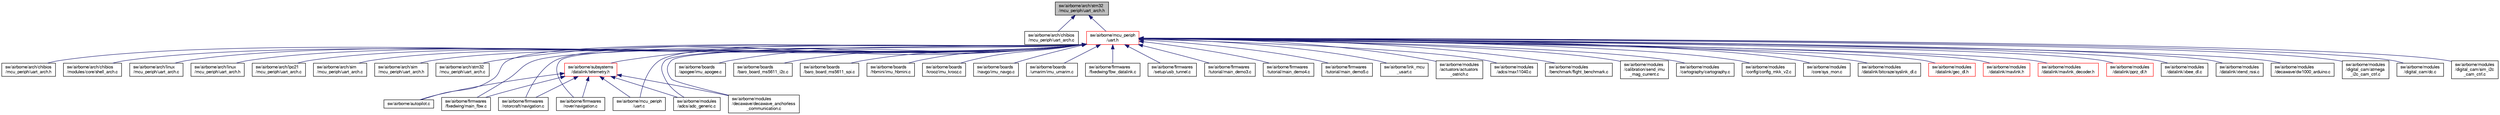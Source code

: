 digraph "sw/airborne/arch/stm32/mcu_periph/uart_arch.h"
{
  edge [fontname="FreeSans",fontsize="10",labelfontname="FreeSans",labelfontsize="10"];
  node [fontname="FreeSans",fontsize="10",shape=record];
  Node1 [label="sw/airborne/arch/stm32\l/mcu_periph/uart_arch.h",height=0.2,width=0.4,color="black", fillcolor="grey75", style="filled", fontcolor="black"];
  Node1 -> Node2 [dir="back",color="midnightblue",fontsize="10",style="solid",fontname="FreeSans"];
  Node2 [label="sw/airborne/arch/chibios\l/mcu_periph/uart_arch.c",height=0.2,width=0.4,color="black", fillcolor="white", style="filled",URL="$chibios_2mcu__periph_2uart__arch_8c.html",tooltip="UART/Serial driver implementation for ChibiOS arch. "];
  Node1 -> Node3 [dir="back",color="midnightblue",fontsize="10",style="solid",fontname="FreeSans"];
  Node3 [label="sw/airborne/mcu_periph\l/uart.h",height=0.2,width=0.4,color="red", fillcolor="white", style="filled",URL="$uart_8h.html",tooltip="arch independent UART (Universal Asynchronous Receiver/Transmitter) API "];
  Node3 -> Node4 [dir="back",color="midnightblue",fontsize="10",style="solid",fontname="FreeSans"];
  Node4 [label="sw/airborne/arch/chibios\l/mcu_periph/uart_arch.h",height=0.2,width=0.4,color="black", fillcolor="white", style="filled",URL="$chibios_2mcu__periph_2uart__arch_8h.html",tooltip="UART/Serial driver implementation for ChibiOS arch. "];
  Node3 -> Node5 [dir="back",color="midnightblue",fontsize="10",style="solid",fontname="FreeSans"];
  Node5 [label="sw/airborne/arch/chibios\l/modules/core/shell_arch.c",height=0.2,width=0.4,color="black", fillcolor="white", style="filled",URL="$shell__arch_8c.html"];
  Node3 -> Node6 [dir="back",color="midnightblue",fontsize="10",style="solid",fontname="FreeSans"];
  Node6 [label="sw/airborne/arch/linux\l/mcu_periph/uart_arch.c",height=0.2,width=0.4,color="black", fillcolor="white", style="filled",URL="$linux_2mcu__periph_2uart__arch_8c.html",tooltip="linux uart handling "];
  Node3 -> Node7 [dir="back",color="midnightblue",fontsize="10",style="solid",fontname="FreeSans"];
  Node7 [label="sw/airborne/arch/linux\l/mcu_periph/uart_arch.h",height=0.2,width=0.4,color="black", fillcolor="white", style="filled",URL="$linux_2mcu__periph_2uart__arch_8h.html",tooltip="linux uart handling "];
  Node3 -> Node8 [dir="back",color="midnightblue",fontsize="10",style="solid",fontname="FreeSans"];
  Node8 [label="sw/airborne/arch/lpc21\l/mcu_periph/uart_arch.c",height=0.2,width=0.4,color="black", fillcolor="white", style="filled",URL="$lpc21_2mcu__periph_2uart__arch_8c.html",tooltip="Handling of UART hardware for lpc21xx. "];
  Node3 -> Node9 [dir="back",color="midnightblue",fontsize="10",style="solid",fontname="FreeSans"];
  Node9 [label="sw/airborne/arch/sim\l/mcu_periph/uart_arch.c",height=0.2,width=0.4,color="black", fillcolor="white", style="filled",URL="$sim_2mcu__periph_2uart__arch_8c.html"];
  Node3 -> Node10 [dir="back",color="midnightblue",fontsize="10",style="solid",fontname="FreeSans"];
  Node10 [label="sw/airborne/arch/sim\l/mcu_periph/uart_arch.h",height=0.2,width=0.4,color="black", fillcolor="white", style="filled",URL="$sim_2mcu__periph_2uart__arch_8h.html"];
  Node3 -> Node11 [dir="back",color="midnightblue",fontsize="10",style="solid",fontname="FreeSans"];
  Node11 [label="sw/airborne/arch/stm32\l/mcu_periph/uart_arch.c",height=0.2,width=0.4,color="black", fillcolor="white", style="filled",URL="$stm32_2mcu__periph_2uart__arch_8c.html",tooltip="Handling of UART hardware for STM32. "];
  Node3 -> Node12 [dir="back",color="midnightblue",fontsize="10",style="solid",fontname="FreeSans"];
  Node12 [label="sw/airborne/autopilot.c",height=0.2,width=0.4,color="black", fillcolor="white", style="filled",URL="$autopilot_8c.html",tooltip="Core autopilot interface common to all firmwares. "];
  Node3 -> Node13 [dir="back",color="midnightblue",fontsize="10",style="solid",fontname="FreeSans"];
  Node13 [label="sw/airborne/subsystems\l/datalink/telemetry.h",height=0.2,width=0.4,color="red", fillcolor="white", style="filled",URL="$telemetry_8h.html",tooltip="Periodic telemetry system header (includes downlink utility and generated code). "];
  Node13 -> Node12 [dir="back",color="midnightblue",fontsize="10",style="solid",fontname="FreeSans"];
  Node13 -> Node14 [dir="back",color="midnightblue",fontsize="10",style="solid",fontname="FreeSans"];
  Node14 [label="sw/airborne/firmwares\l/fixedwing/main_fbw.c",height=0.2,width=0.4,color="black", fillcolor="white", style="filled",URL="$fixedwing_2main__fbw_8c.html",tooltip="FBW ( FlyByWire ) process. "];
  Node13 -> Node15 [dir="back",color="midnightblue",fontsize="10",style="solid",fontname="FreeSans"];
  Node15 [label="sw/airborne/firmwares\l/rotorcraft/navigation.c",height=0.2,width=0.4,color="black", fillcolor="white", style="filled",URL="$rotorcraft_2navigation_8c.html",tooltip="Rotorcraft navigation functions. "];
  Node13 -> Node16 [dir="back",color="midnightblue",fontsize="10",style="solid",fontname="FreeSans"];
  Node16 [label="sw/airborne/firmwares\l/rover/navigation.c",height=0.2,width=0.4,color="black", fillcolor="white", style="filled",URL="$rover_2navigation_8c.html",tooltip="Rover navigation functions. "];
  Node13 -> Node17 [dir="back",color="midnightblue",fontsize="10",style="solid",fontname="FreeSans"];
  Node17 [label="sw/airborne/mcu_periph\l/uart.c",height=0.2,width=0.4,color="black", fillcolor="white", style="filled",URL="$uart_8c.html"];
  Node13 -> Node18 [dir="back",color="midnightblue",fontsize="10",style="solid",fontname="FreeSans"];
  Node18 [label="sw/airborne/modules\l/adcs/adc_generic.c",height=0.2,width=0.4,color="black", fillcolor="white", style="filled",URL="$adc__generic_8c.html",tooltip="This module can be used to read one or two values from the ADC channels in a generic way..."];
  Node13 -> Node19 [dir="back",color="midnightblue",fontsize="10",style="solid",fontname="FreeSans"];
  Node19 [label="sw/airborne/modules\l/decawave/decawave_anchorless\l_communication.c",height=0.2,width=0.4,color="black", fillcolor="white", style="filled",URL="$decawave__anchorless__communication_8c.html"];
  Node3 -> Node20 [dir="back",color="midnightblue",fontsize="10",style="solid",fontname="FreeSans"];
  Node20 [label="sw/airborne/boards\l/apogee/imu_apogee.c",height=0.2,width=0.4,color="black", fillcolor="white", style="filled",URL="$imu__apogee_8c.html",tooltip="Driver for the IMU on the Apogee board. "];
  Node3 -> Node21 [dir="back",color="midnightblue",fontsize="10",style="solid",fontname="FreeSans"];
  Node21 [label="sw/airborne/boards\l/baro_board_ms5611_i2c.c",height=0.2,width=0.4,color="black", fillcolor="white", style="filled",URL="$baro__board__ms5611__i2c_8c.html",tooltip="Driver for onboard MS5611 baro via I2C. "];
  Node3 -> Node22 [dir="back",color="midnightblue",fontsize="10",style="solid",fontname="FreeSans"];
  Node22 [label="sw/airborne/boards\l/baro_board_ms5611_spi.c",height=0.2,width=0.4,color="black", fillcolor="white", style="filled",URL="$baro__board__ms5611__spi_8c.html",tooltip="Driver for onboard MS5611 baro via SPI. "];
  Node3 -> Node23 [dir="back",color="midnightblue",fontsize="10",style="solid",fontname="FreeSans"];
  Node23 [label="sw/airborne/boards\l/hbmini/imu_hbmini.c",height=0.2,width=0.4,color="black", fillcolor="white", style="filled",URL="$imu__hbmini_8c.html",tooltip="Driver for the IMU on the Hbmini board. "];
  Node3 -> Node24 [dir="back",color="midnightblue",fontsize="10",style="solid",fontname="FreeSans"];
  Node24 [label="sw/airborne/boards\l/krooz/imu_krooz.c",height=0.2,width=0.4,color="black", fillcolor="white", style="filled",URL="$imu__krooz_8c.html",tooltip="Driver for the IMU on the KroozSD board. "];
  Node3 -> Node25 [dir="back",color="midnightblue",fontsize="10",style="solid",fontname="FreeSans"];
  Node25 [label="sw/airborne/boards\l/navgo/imu_navgo.c",height=0.2,width=0.4,color="black", fillcolor="white", style="filled",URL="$imu__navgo_8c.html",tooltip="Driver for the IMU on the NavGo board. "];
  Node3 -> Node26 [dir="back",color="midnightblue",fontsize="10",style="solid",fontname="FreeSans"];
  Node26 [label="sw/airborne/boards\l/umarim/imu_umarim.c",height=0.2,width=0.4,color="black", fillcolor="white", style="filled",URL="$imu__umarim_8c.html",tooltip="Driver for the IMU on the Umarim board. "];
  Node3 -> Node27 [dir="back",color="midnightblue",fontsize="10",style="solid",fontname="FreeSans"];
  Node27 [label="sw/airborne/firmwares\l/fixedwing/fbw_datalink.c",height=0.2,width=0.4,color="black", fillcolor="white", style="filled",URL="$fbw__datalink_8c.html",tooltip="Datalink through FBW (FlyByWire) process/mcu. "];
  Node3 -> Node14 [dir="back",color="midnightblue",fontsize="10",style="solid",fontname="FreeSans"];
  Node3 -> Node15 [dir="back",color="midnightblue",fontsize="10",style="solid",fontname="FreeSans"];
  Node3 -> Node16 [dir="back",color="midnightblue",fontsize="10",style="solid",fontname="FreeSans"];
  Node3 -> Node28 [dir="back",color="midnightblue",fontsize="10",style="solid",fontname="FreeSans"];
  Node28 [label="sw/airborne/firmwares\l/setup/usb_tunnel.c",height=0.2,width=0.4,color="black", fillcolor="white", style="filled",URL="$usb__tunnel_8c.html",tooltip="USB tunnel application. "];
  Node3 -> Node29 [dir="back",color="midnightblue",fontsize="10",style="solid",fontname="FreeSans"];
  Node29 [label="sw/airborne/firmwares\l/tutorial/main_demo3.c",height=0.2,width=0.4,color="black", fillcolor="white", style="filled",URL="$main__demo3_8c.html"];
  Node3 -> Node30 [dir="back",color="midnightblue",fontsize="10",style="solid",fontname="FreeSans"];
  Node30 [label="sw/airborne/firmwares\l/tutorial/main_demo4.c",height=0.2,width=0.4,color="black", fillcolor="white", style="filled",URL="$main__demo4_8c.html"];
  Node3 -> Node31 [dir="back",color="midnightblue",fontsize="10",style="solid",fontname="FreeSans"];
  Node31 [label="sw/airborne/firmwares\l/tutorial/main_demo5.c",height=0.2,width=0.4,color="black", fillcolor="white", style="filled",URL="$main__demo5_8c.html"];
  Node3 -> Node32 [dir="back",color="midnightblue",fontsize="10",style="solid",fontname="FreeSans"];
  Node32 [label="sw/airborne/link_mcu\l_usart.c",height=0.2,width=0.4,color="black", fillcolor="white", style="filled",URL="$link__mcu__usart_8c.html"];
  Node3 -> Node17 [dir="back",color="midnightblue",fontsize="10",style="solid",fontname="FreeSans"];
  Node3 -> Node33 [dir="back",color="midnightblue",fontsize="10",style="solid",fontname="FreeSans"];
  Node33 [label="sw/airborne/modules\l/actuators/actuators\l_ostrich.c",height=0.2,width=0.4,color="black", fillcolor="white", style="filled",URL="$actuators__ostrich_8c.html"];
  Node3 -> Node18 [dir="back",color="midnightblue",fontsize="10",style="solid",fontname="FreeSans"];
  Node3 -> Node34 [dir="back",color="midnightblue",fontsize="10",style="solid",fontname="FreeSans"];
  Node34 [label="sw/airborne/modules\l/adcs/max11040.c",height=0.2,width=0.4,color="black", fillcolor="white", style="filled",URL="$max11040_8c.html",tooltip="Maxim MAX11040 ADC hw interface. "];
  Node3 -> Node35 [dir="back",color="midnightblue",fontsize="10",style="solid",fontname="FreeSans"];
  Node35 [label="sw/airborne/modules\l/benchmark/flight_benchmark.c",height=0.2,width=0.4,color="black", fillcolor="white", style="filled",URL="$flight__benchmark_8c.html"];
  Node3 -> Node36 [dir="back",color="midnightblue",fontsize="10",style="solid",fontname="FreeSans"];
  Node36 [label="sw/airborne/modules\l/calibration/send_imu\l_mag_current.c",height=0.2,width=0.4,color="black", fillcolor="white", style="filled",URL="$send__imu__mag__current_8c.html",tooltip="Enables sending of IMU_MAG_CURRENT_CALIBRATION message. "];
  Node3 -> Node37 [dir="back",color="midnightblue",fontsize="10",style="solid",fontname="FreeSans"];
  Node37 [label="sw/airborne/modules\l/cartography/cartography.c",height=0.2,width=0.4,color="black", fillcolor="white", style="filled",URL="$cartography_8c.html",tooltip="Navigation functions for cartography of the ground. "];
  Node3 -> Node38 [dir="back",color="midnightblue",fontsize="10",style="solid",fontname="FreeSans"];
  Node38 [label="sw/airborne/modules\l/config/config_mkk_v2.c",height=0.2,width=0.4,color="black", fillcolor="white", style="filled",URL="$config__mkk__v2_8c.html"];
  Node3 -> Node39 [dir="back",color="midnightblue",fontsize="10",style="solid",fontname="FreeSans"];
  Node39 [label="sw/airborne/modules\l/core/sys_mon.c",height=0.2,width=0.4,color="black", fillcolor="white", style="filled",URL="$sys__mon_8c.html",tooltip="System monitoring for bare metal targets return cpu load, average exec time, ... "];
  Node3 -> Node40 [dir="back",color="midnightblue",fontsize="10",style="solid",fontname="FreeSans"];
  Node40 [label="sw/airborne/modules\l/datalink/bitcraze/syslink_dl.c",height=0.2,width=0.4,color="black", fillcolor="white", style="filled",URL="$syslink__dl_8c.html",tooltip="Syslink protocol handling and functionalities. "];
  Node3 -> Node41 [dir="back",color="midnightblue",fontsize="10",style="solid",fontname="FreeSans"];
  Node41 [label="sw/airborne/modules\l/datalink/gec_dl.h",height=0.2,width=0.4,color="red", fillcolor="white", style="filled",URL="$gec__dl_8h.html",tooltip="Datalink using Galois Embedded Crypto. "];
  Node3 -> Node42 [dir="back",color="midnightblue",fontsize="10",style="solid",fontname="FreeSans"];
  Node42 [label="sw/airborne/modules\l/datalink/mavlink.h",height=0.2,width=0.4,color="red", fillcolor="white", style="filled",URL="$mavlink_8h.html",tooltip="Basic MAVLink datalink implementation. "];
  Node3 -> Node43 [dir="back",color="midnightblue",fontsize="10",style="solid",fontname="FreeSans"];
  Node43 [label="sw/airborne/modules\l/datalink/mavlink_decoder.h",height=0.2,width=0.4,color="red", fillcolor="white", style="filled",URL="$mavlink__decoder_8h.html",tooltip="simple decoder of mavlink message "];
  Node3 -> Node44 [dir="back",color="midnightblue",fontsize="10",style="solid",fontname="FreeSans"];
  Node44 [label="sw/airborne/modules\l/datalink/pprz_dl.h",height=0.2,width=0.4,color="red", fillcolor="white", style="filled",URL="$pprz__dl_8h.html",tooltip="Datalink using PPRZ protocol. "];
  Node3 -> Node45 [dir="back",color="midnightblue",fontsize="10",style="solid",fontname="FreeSans"];
  Node45 [label="sw/airborne/modules\l/datalink/xbee_dl.c",height=0.2,width=0.4,color="black", fillcolor="white", style="filled",URL="$xbee__dl_8c.html"];
  Node3 -> Node46 [dir="back",color="midnightblue",fontsize="10",style="solid",fontname="FreeSans"];
  Node46 [label="sw/airborne/modules\l/datalink/xtend_rssi.c",height=0.2,width=0.4,color="black", fillcolor="white", style="filled",URL="$xtend__rssi_8c.html",tooltip="This measures the rssi pwm signal from a Digi XTend radio modem and sends a message with the info..."];
  Node3 -> Node19 [dir="back",color="midnightblue",fontsize="10",style="solid",fontname="FreeSans"];
  Node3 -> Node47 [dir="back",color="midnightblue",fontsize="10",style="solid",fontname="FreeSans"];
  Node47 [label="sw/airborne/modules\l/decawave/dw1000_arduino.c",height=0.2,width=0.4,color="black", fillcolor="white", style="filled",URL="$dw1000__arduino_8c.html"];
  Node3 -> Node48 [dir="back",color="midnightblue",fontsize="10",style="solid",fontname="FreeSans"];
  Node48 [label="sw/airborne/modules\l/digital_cam/atmega\l_i2c_cam_ctrl.c",height=0.2,width=0.4,color="black", fillcolor="white", style="filled",URL="$atmega__i2c__cam__ctrl_8c.html",tooltip="Interface with digital camera though AVR AtMega chip. "];
  Node3 -> Node49 [dir="back",color="midnightblue",fontsize="10",style="solid",fontname="FreeSans"];
  Node49 [label="sw/airborne/modules\l/digital_cam/dc.c",height=0.2,width=0.4,color="black", fillcolor="white", style="filled",URL="$dc_8c.html",tooltip="Standard Digital Camera Control Interface. "];
  Node3 -> Node50 [dir="back",color="midnightblue",fontsize="10",style="solid",fontname="FreeSans"];
  Node50 [label="sw/airborne/modules\l/digital_cam/sim_i2c\l_cam_ctrl.c",height=0.2,width=0.4,color="black", fillcolor="white", style="filled",URL="$sim__i2c__cam__ctrl_8c.html",tooltip="Simulated Interface with digital camera. "];
}
